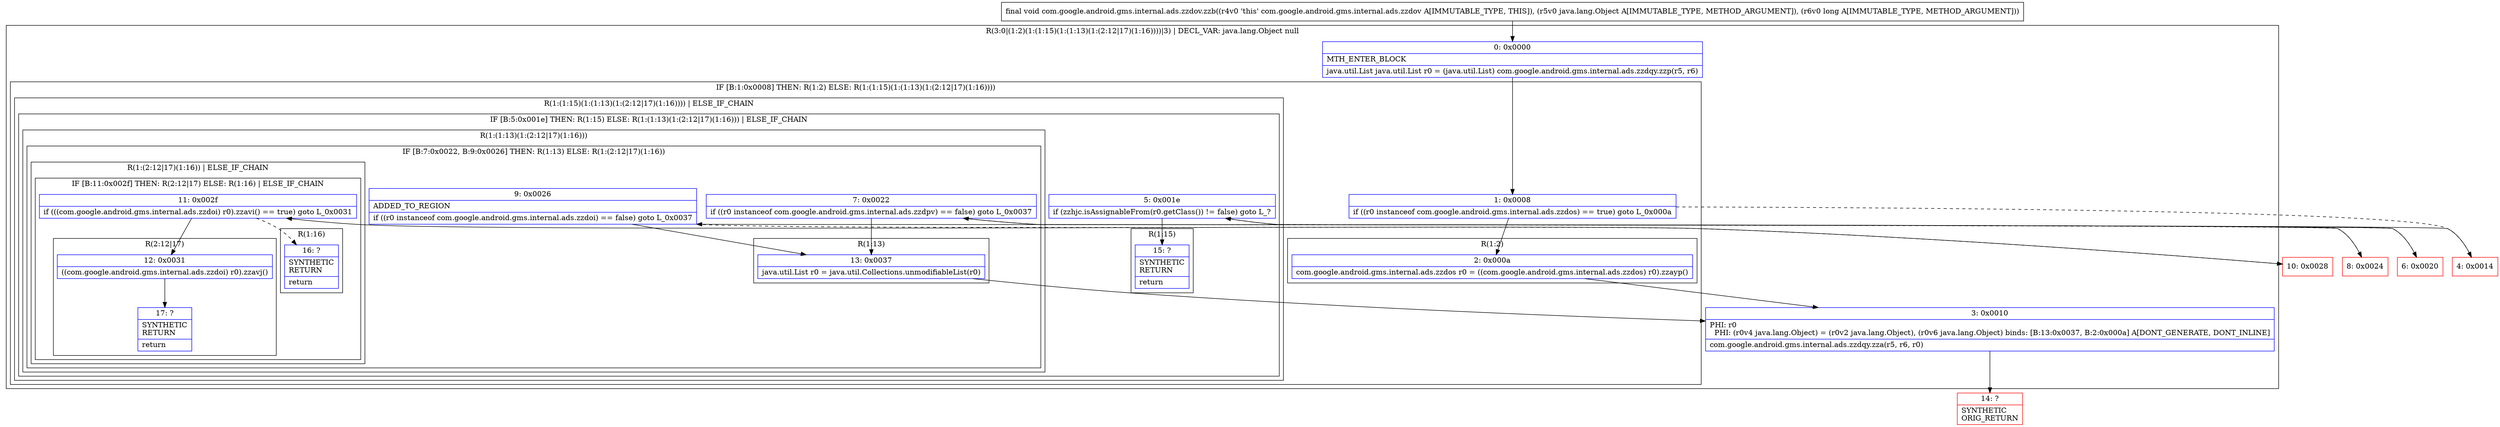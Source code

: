 digraph "CFG forcom.google.android.gms.internal.ads.zzdov.zzb(Ljava\/lang\/Object;J)V" {
subgraph cluster_Region_528807742 {
label = "R(3:0|(1:2)(1:(1:15)(1:(1:13)(1:(2:12|17)(1:16))))|3) | DECL_VAR: java.lang.Object null\l";
node [shape=record,color=blue];
Node_0 [shape=record,label="{0\:\ 0x0000|MTH_ENTER_BLOCK\l|java.util.List java.util.List r0 = (java.util.List) com.google.android.gms.internal.ads.zzdqy.zzp(r5, r6)\l}"];
subgraph cluster_IfRegion_1871281751 {
label = "IF [B:1:0x0008] THEN: R(1:2) ELSE: R(1:(1:15)(1:(1:13)(1:(2:12|17)(1:16))))";
node [shape=record,color=blue];
Node_1 [shape=record,label="{1\:\ 0x0008|if ((r0 instanceof com.google.android.gms.internal.ads.zzdos) == true) goto L_0x000a\l}"];
subgraph cluster_Region_752685625 {
label = "R(1:2)";
node [shape=record,color=blue];
Node_2 [shape=record,label="{2\:\ 0x000a|com.google.android.gms.internal.ads.zzdos r0 = ((com.google.android.gms.internal.ads.zzdos) r0).zzayp()\l}"];
}
subgraph cluster_Region_128764101 {
label = "R(1:(1:15)(1:(1:13)(1:(2:12|17)(1:16)))) | ELSE_IF_CHAIN\l";
node [shape=record,color=blue];
subgraph cluster_IfRegion_1766187318 {
label = "IF [B:5:0x001e] THEN: R(1:15) ELSE: R(1:(1:13)(1:(2:12|17)(1:16))) | ELSE_IF_CHAIN\l";
node [shape=record,color=blue];
Node_5 [shape=record,label="{5\:\ 0x001e|if (zzhjc.isAssignableFrom(r0.getClass()) != false) goto L_?\l}"];
subgraph cluster_Region_2095757334 {
label = "R(1:15)";
node [shape=record,color=blue];
Node_15 [shape=record,label="{15\:\ ?|SYNTHETIC\lRETURN\l|return\l}"];
}
subgraph cluster_Region_2129976802 {
label = "R(1:(1:13)(1:(2:12|17)(1:16)))";
node [shape=record,color=blue];
subgraph cluster_IfRegion_1363199527 {
label = "IF [B:7:0x0022, B:9:0x0026] THEN: R(1:13) ELSE: R(1:(2:12|17)(1:16))";
node [shape=record,color=blue];
Node_7 [shape=record,label="{7\:\ 0x0022|if ((r0 instanceof com.google.android.gms.internal.ads.zzdpv) == false) goto L_0x0037\l}"];
Node_9 [shape=record,label="{9\:\ 0x0026|ADDED_TO_REGION\l|if ((r0 instanceof com.google.android.gms.internal.ads.zzdoi) == false) goto L_0x0037\l}"];
subgraph cluster_Region_1964990878 {
label = "R(1:13)";
node [shape=record,color=blue];
Node_13 [shape=record,label="{13\:\ 0x0037|java.util.List r0 = java.util.Collections.unmodifiableList(r0)\l}"];
}
subgraph cluster_Region_1135245926 {
label = "R(1:(2:12|17)(1:16)) | ELSE_IF_CHAIN\l";
node [shape=record,color=blue];
subgraph cluster_IfRegion_823650782 {
label = "IF [B:11:0x002f] THEN: R(2:12|17) ELSE: R(1:16) | ELSE_IF_CHAIN\l";
node [shape=record,color=blue];
Node_11 [shape=record,label="{11\:\ 0x002f|if (((com.google.android.gms.internal.ads.zzdoi) r0).zzavi() == true) goto L_0x0031\l}"];
subgraph cluster_Region_2006835867 {
label = "R(2:12|17)";
node [shape=record,color=blue];
Node_12 [shape=record,label="{12\:\ 0x0031|((com.google.android.gms.internal.ads.zzdoi) r0).zzavj()\l}"];
Node_17 [shape=record,label="{17\:\ ?|SYNTHETIC\lRETURN\l|return\l}"];
}
subgraph cluster_Region_581003318 {
label = "R(1:16)";
node [shape=record,color=blue];
Node_16 [shape=record,label="{16\:\ ?|SYNTHETIC\lRETURN\l|return\l}"];
}
}
}
}
}
}
}
}
Node_3 [shape=record,label="{3\:\ 0x0010|PHI: r0 \l  PHI: (r0v4 java.lang.Object) = (r0v2 java.lang.Object), (r0v6 java.lang.Object) binds: [B:13:0x0037, B:2:0x000a] A[DONT_GENERATE, DONT_INLINE]\l|com.google.android.gms.internal.ads.zzdqy.zza(r5, r6, r0)\l}"];
}
Node_4 [shape=record,color=red,label="{4\:\ 0x0014}"];
Node_6 [shape=record,color=red,label="{6\:\ 0x0020}"];
Node_8 [shape=record,color=red,label="{8\:\ 0x0024}"];
Node_10 [shape=record,color=red,label="{10\:\ 0x0028}"];
Node_14 [shape=record,color=red,label="{14\:\ ?|SYNTHETIC\lORIG_RETURN\l}"];
MethodNode[shape=record,label="{final void com.google.android.gms.internal.ads.zzdov.zzb((r4v0 'this' com.google.android.gms.internal.ads.zzdov A[IMMUTABLE_TYPE, THIS]), (r5v0 java.lang.Object A[IMMUTABLE_TYPE, METHOD_ARGUMENT]), (r6v0 long A[IMMUTABLE_TYPE, METHOD_ARGUMENT])) }"];
MethodNode -> Node_0;
Node_0 -> Node_1;
Node_1 -> Node_2;
Node_1 -> Node_4[style=dashed];
Node_2 -> Node_3;
Node_5 -> Node_6[style=dashed];
Node_5 -> Node_15;
Node_7 -> Node_8[style=dashed];
Node_7 -> Node_13;
Node_9 -> Node_10[style=dashed];
Node_9 -> Node_13;
Node_13 -> Node_3;
Node_11 -> Node_12;
Node_11 -> Node_16[style=dashed];
Node_12 -> Node_17;
Node_3 -> Node_14;
Node_4 -> Node_5;
Node_6 -> Node_7;
Node_8 -> Node_9;
Node_10 -> Node_11;
}

